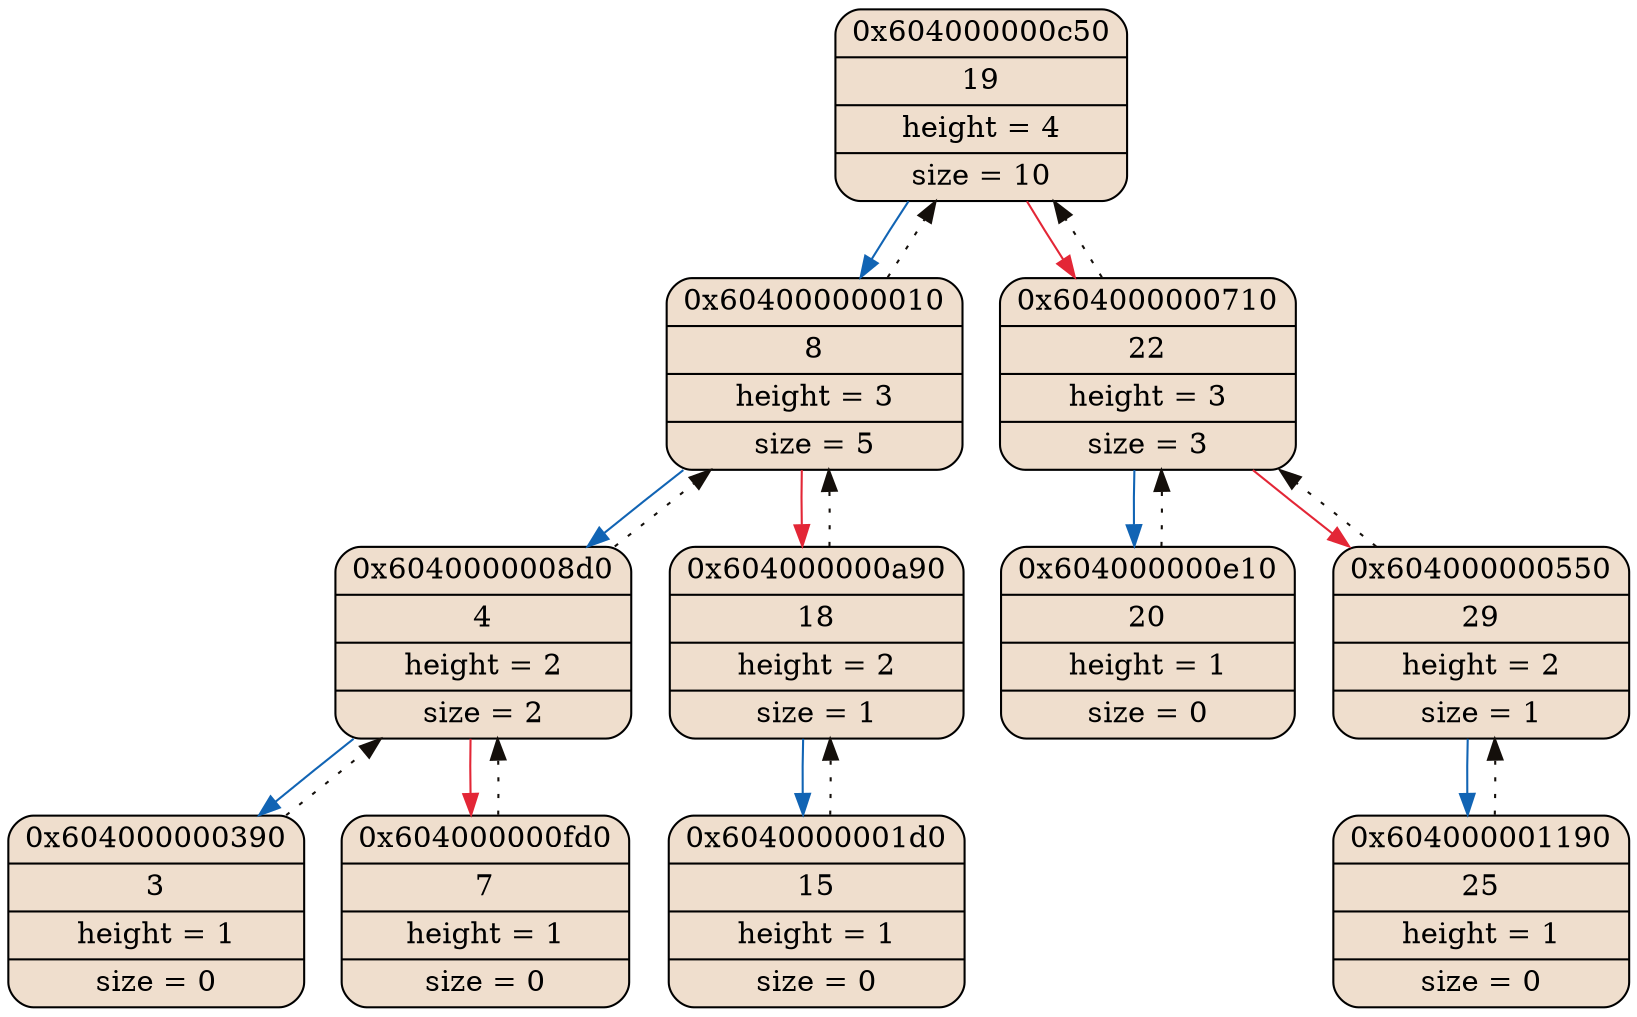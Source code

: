 digraph
{
    node_0x604000000c50[shape = Mrecord, label = "{{0x604000000c50} | {19} | {height = 4} | {size = 10}}", style = "filled", fillcolor = "#EFDECD"];
    node_0x604000000010[shape = Mrecord, label = "{{0x604000000010} | {8} | {height = 3} | {size = 5}}", style = "filled", fillcolor = "#EFDECD"];
    node_0x6040000008d0[shape = Mrecord, label = "{{0x6040000008d0} | {4} | {height = 2} | {size = 2}}", style = "filled", fillcolor = "#EFDECD"];
    node_0x604000000390[shape = Mrecord, label = "{{0x604000000390} | {3} | {height = 1} | {size = 0}}", style = "filled", fillcolor = "#EFDECD"];
    node_0x604000000fd0[shape = Mrecord, label = "{{0x604000000fd0} | {7} | {height = 1} | {size = 0}}", style = "filled", fillcolor = "#EFDECD"];
    node_0x604000000a90[shape = Mrecord, label = "{{0x604000000a90} | {18} | {height = 2} | {size = 1}}", style = "filled", fillcolor = "#EFDECD"];
    node_0x6040000001d0[shape = Mrecord, label = "{{0x6040000001d0} | {15} | {height = 1} | {size = 0}}", style = "filled", fillcolor = "#EFDECD"];
    node_0x604000000710[shape = Mrecord, label = "{{0x604000000710} | {22} | {height = 3} | {size = 3}}", style = "filled", fillcolor = "#EFDECD"];
    node_0x604000000e10[shape = Mrecord, label = "{{0x604000000e10} | {20} | {height = 1} | {size = 0}}", style = "filled", fillcolor = "#EFDECD"];
    node_0x604000000550[shape = Mrecord, label = "{{0x604000000550} | {29} | {height = 2} | {size = 1}}", style = "filled", fillcolor = "#EFDECD"];
    node_0x604000001190[shape = Mrecord, label = "{{0x604000001190} | {25} | {height = 1} | {size = 0}}", style = "filled", fillcolor = "#EFDECD"];
    node_0x604000000c50->node_0x604000000010 [color = "#1164B4"];
    node_0x604000000010->node_0x604000000c50 [color = "#140F0B", style = dotted];
    node_0x604000000010->node_0x6040000008d0 [color = "#1164B4"];
    node_0x6040000008d0->node_0x604000000010 [color = "#140F0B", style = dotted];
    node_0x6040000008d0->node_0x604000000390 [color = "#1164B4"];
    node_0x604000000390->node_0x6040000008d0 [color = "#140F0B", style = dotted];
    node_0x6040000008d0->node_0x604000000fd0 [color = "#E32636"];
    node_0x604000000fd0->node_0x6040000008d0 [color = "#140F0B", style = dotted];
    node_0x604000000010->node_0x604000000a90 [color = "#E32636"];
    node_0x604000000a90->node_0x604000000010 [color = "#140F0B", style = dotted];
    node_0x604000000a90->node_0x6040000001d0 [color = "#1164B4"];
    node_0x6040000001d0->node_0x604000000a90 [color = "#140F0B", style = dotted];
    node_0x604000000c50->node_0x604000000710 [color = "#E32636"];
    node_0x604000000710->node_0x604000000c50 [color = "#140F0B", style = dotted];
    node_0x604000000710->node_0x604000000e10 [color = "#1164B4"];
    node_0x604000000e10->node_0x604000000710 [color = "#140F0B", style = dotted];
    node_0x604000000710->node_0x604000000550 [color = "#E32636"];
    node_0x604000000550->node_0x604000000710 [color = "#140F0B", style = dotted];
    node_0x604000000550->node_0x604000001190 [color = "#1164B4"];
    node_0x604000001190->node_0x604000000550 [color = "#140F0B", style = dotted];
}